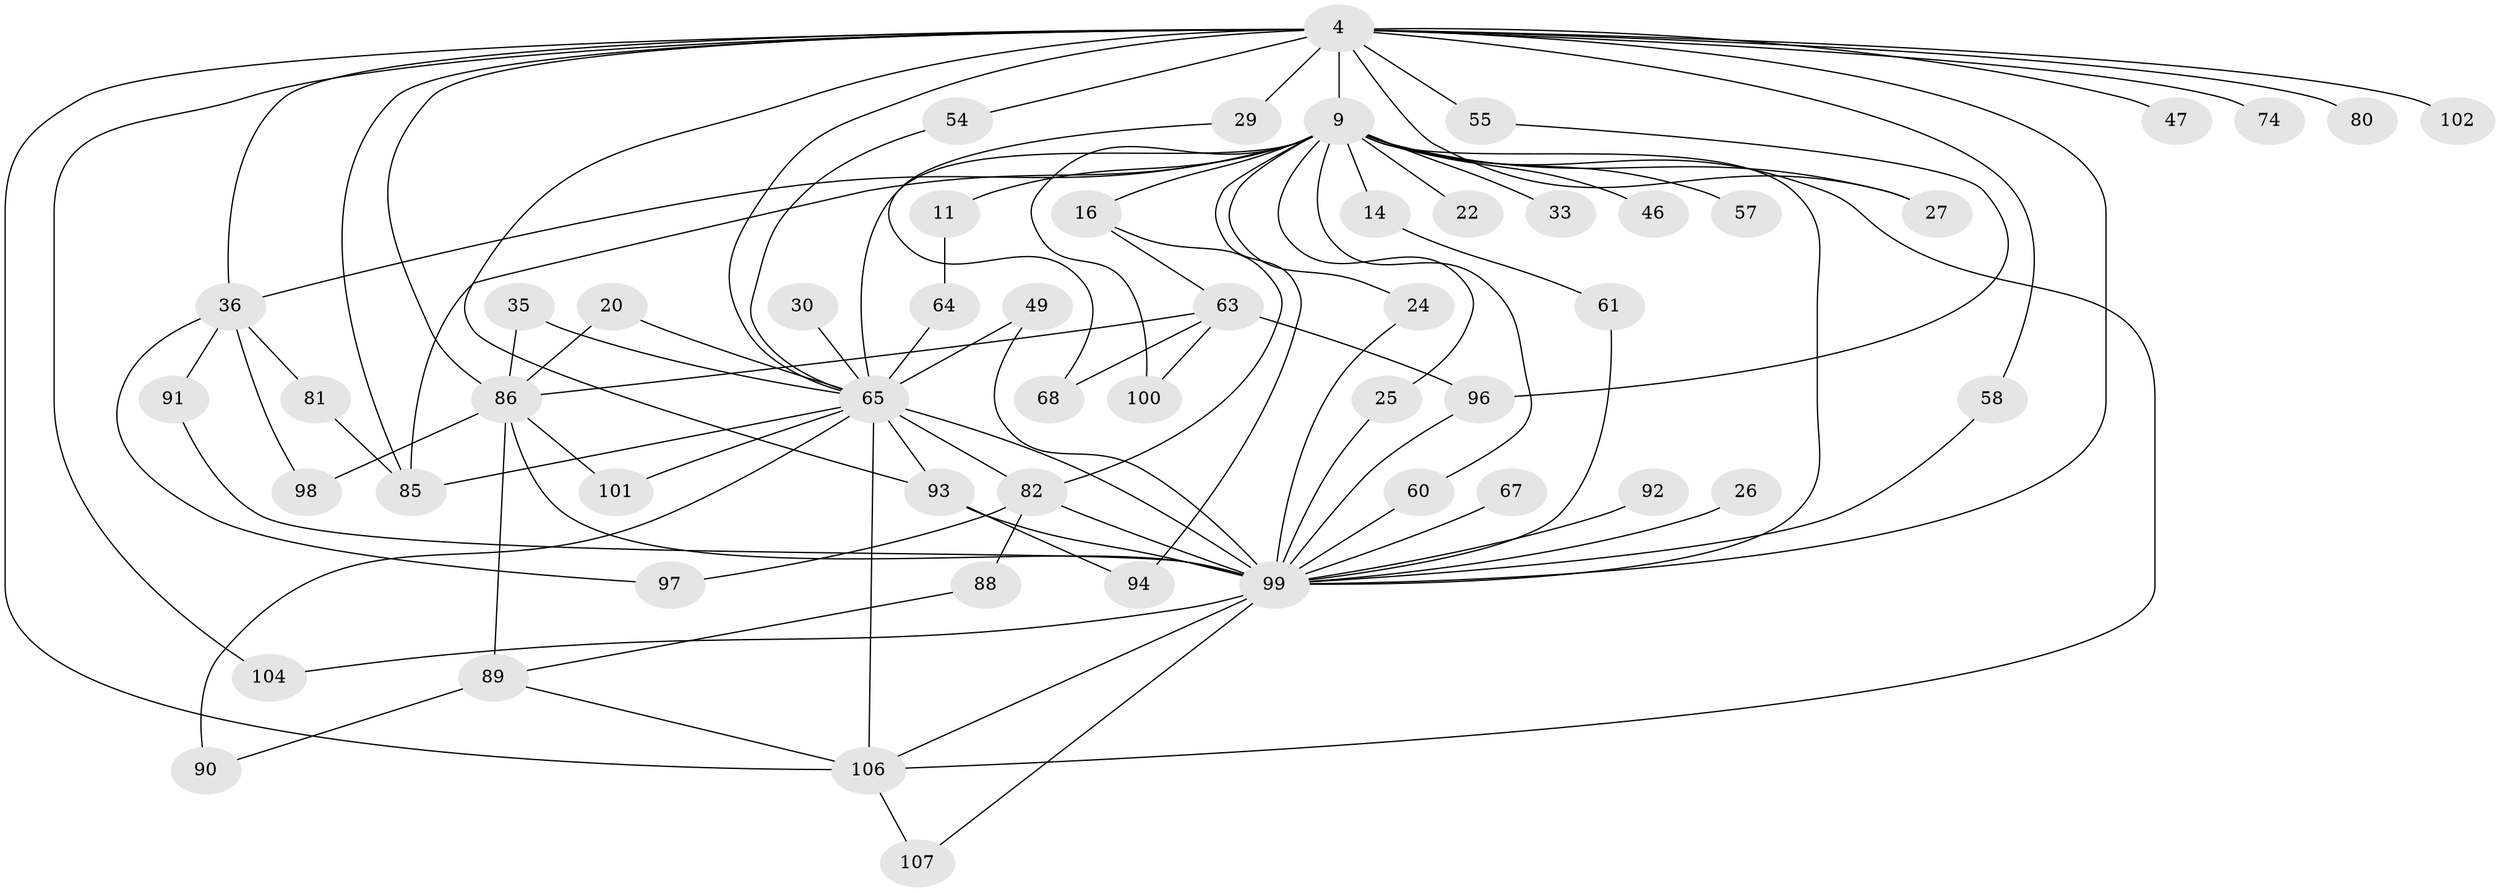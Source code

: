 // original degree distribution, {19: 0.009345794392523364, 27: 0.009345794392523364, 15: 0.009345794392523364, 22: 0.018691588785046728, 16: 0.009345794392523364, 20: 0.009345794392523364, 17: 0.009345794392523364, 23: 0.018691588785046728, 3: 0.22429906542056074, 7: 0.009345794392523364, 6: 0.028037383177570093, 4: 0.06542056074766354, 12: 0.009345794392523364, 2: 0.5327102803738317, 8: 0.009345794392523364, 5: 0.028037383177570093}
// Generated by graph-tools (version 1.1) at 2025/49/03/04/25 21:49:57]
// undirected, 53 vertices, 93 edges
graph export_dot {
graph [start="1"]
  node [color=gray90,style=filled];
  4 [super="+2"];
  9 [super="+1+8"];
  11;
  14;
  16;
  20;
  22;
  24;
  25;
  26;
  27;
  29 [super="+21"];
  30;
  33;
  35;
  36 [super="+34"];
  46;
  47;
  49;
  54;
  55;
  57 [super="+56"];
  58;
  60;
  61;
  63 [super="+43"];
  64;
  65 [super="+10+37+6"];
  67;
  68;
  74;
  80 [super="+72"];
  81;
  82 [super="+31"];
  85 [super="+23+50+71"];
  86 [super="+32"];
  88;
  89 [super="+53"];
  90;
  91 [super="+75"];
  92;
  93 [super="+42"];
  94;
  96 [super="+79"];
  97;
  98;
  99 [super="+59+7+78"];
  100;
  101;
  102;
  104;
  106 [super="+73+45+103+105"];
  107;
  4 -- 9 [weight=6];
  4 -- 55 [weight=2];
  4 -- 74 [weight=2];
  4 -- 80 [weight=4];
  4 -- 102 [weight=2];
  4 -- 86 [weight=3];
  4 -- 27;
  4 -- 29 [weight=3];
  4 -- 104;
  4 -- 47;
  4 -- 54;
  4 -- 58;
  4 -- 36;
  4 -- 65 [weight=6];
  4 -- 85 [weight=2];
  4 -- 99 [weight=6];
  4 -- 106 [weight=3];
  4 -- 93;
  9 -- 11 [weight=2];
  9 -- 14 [weight=2];
  9 -- 16;
  9 -- 25;
  9 -- 33 [weight=2];
  9 -- 46 [weight=2];
  9 -- 94;
  9 -- 100;
  9 -- 65 [weight=11];
  9 -- 22 [weight=2];
  9 -- 57 [weight=3];
  9 -- 60;
  9 -- 36 [weight=2];
  9 -- 24;
  9 -- 27;
  9 -- 85 [weight=2];
  9 -- 99 [weight=10];
  9 -- 106 [weight=2];
  11 -- 64;
  14 -- 61;
  16 -- 63;
  16 -- 82;
  20 -- 86;
  20 -- 65;
  24 -- 99;
  25 -- 99;
  26 -- 99 [weight=2];
  29 -- 68;
  30 -- 65 [weight=2];
  35 -- 86;
  35 -- 65;
  36 -- 81;
  36 -- 98;
  36 -- 97;
  36 -- 91 [weight=2];
  49 -- 65;
  49 -- 99;
  54 -- 65;
  55 -- 96;
  58 -- 99;
  60 -- 99;
  61 -- 99;
  63 -- 68;
  63 -- 100;
  63 -- 86 [weight=2];
  63 -- 96;
  64 -- 65;
  65 -- 90;
  65 -- 93 [weight=3];
  65 -- 99 [weight=10];
  65 -- 106 [weight=6];
  65 -- 101;
  65 -- 82 [weight=2];
  65 -- 85;
  67 -- 99 [weight=2];
  81 -- 85;
  82 -- 97;
  82 -- 88;
  82 -- 99 [weight=3];
  86 -- 98;
  86 -- 101;
  86 -- 89 [weight=2];
  86 -- 99 [weight=2];
  88 -- 89;
  89 -- 90;
  89 -- 106;
  91 -- 99;
  92 -- 99;
  93 -- 99 [weight=3];
  93 -- 94;
  96 -- 99;
  99 -- 107;
  99 -- 106 [weight=3];
  99 -- 104;
  106 -- 107;
}
